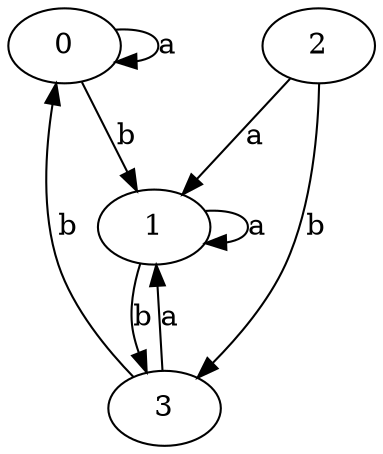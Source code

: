 digraph {
 ranksep=0.5;
 d2tdocpreamble = "\usetikzlibrary{automata}";
 d2tfigpreamble = "\tikzstyle{every state}= [ draw=blue!50,very thick,fill=blue!20]  \tikzstyle{auto}= [fill=white]";
 node [style="state"];
 edge [lblstyle="auto",topath="bend right", len=4  ]
  "0" [label="0",style = "state, initial, accepting"];
  "1" [label="1",];
  "2" [label="2",];
  "3" [label="3",];
  "0" -> "0" [label="a",topath="loop above"];
  "0" -> "1" [label="b"];
  "1" -> "1" [label="a",topath="loop above"];
  "1" -> "3" [label="b"];
  "2" -> "1" [label="a"];
  "2" -> "3" [label="b"];
  "3" -> "0" [label="b"];
  "3" -> "1" [label="a"];
}